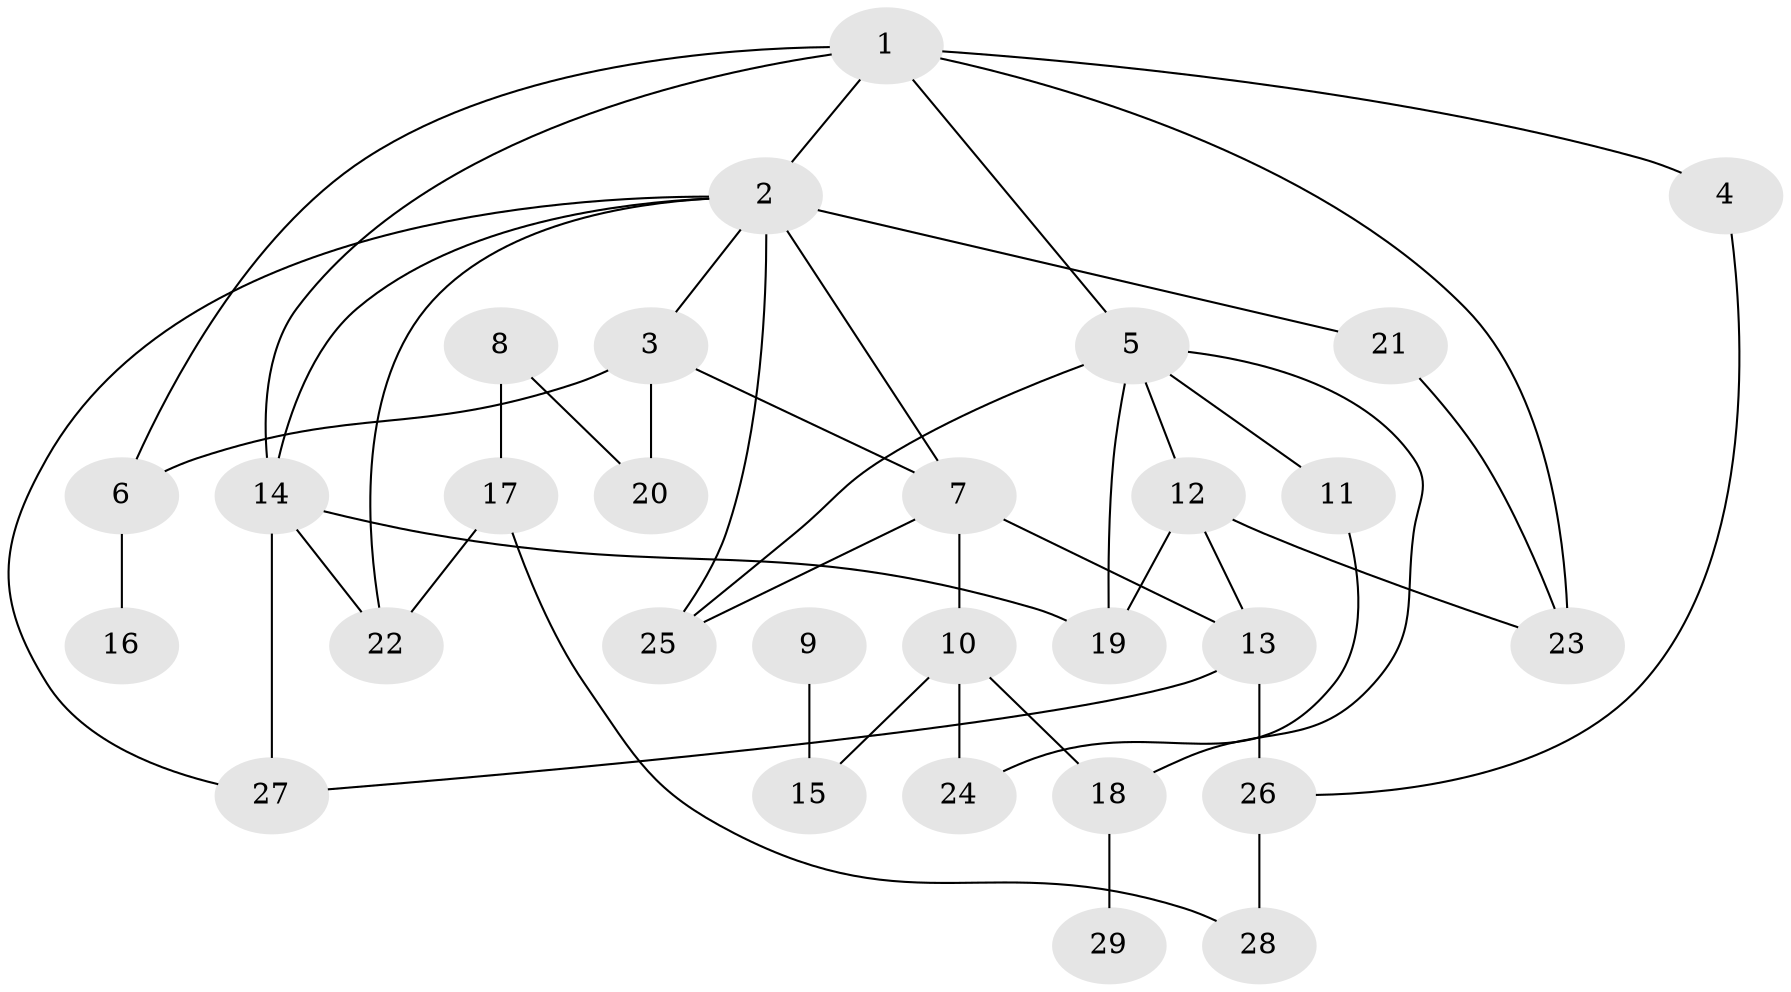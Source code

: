// original degree distribution, {1: 0.19298245614035087, 7: 0.017543859649122806, 5: 0.05263157894736842, 6: 0.017543859649122806, 3: 0.3333333333333333, 4: 0.14035087719298245, 2: 0.24561403508771928}
// Generated by graph-tools (version 1.1) at 2025/01/03/09/25 03:01:08]
// undirected, 29 vertices, 46 edges
graph export_dot {
graph [start="1"]
  node [color=gray90,style=filled];
  1;
  2;
  3;
  4;
  5;
  6;
  7;
  8;
  9;
  10;
  11;
  12;
  13;
  14;
  15;
  16;
  17;
  18;
  19;
  20;
  21;
  22;
  23;
  24;
  25;
  26;
  27;
  28;
  29;
  1 -- 2 [weight=1.0];
  1 -- 4 [weight=1.0];
  1 -- 5 [weight=1.0];
  1 -- 6 [weight=1.0];
  1 -- 14 [weight=1.0];
  1 -- 23 [weight=1.0];
  2 -- 3 [weight=1.0];
  2 -- 7 [weight=1.0];
  2 -- 14 [weight=1.0];
  2 -- 21 [weight=1.0];
  2 -- 22 [weight=1.0];
  2 -- 25 [weight=2.0];
  2 -- 27 [weight=1.0];
  3 -- 6 [weight=1.0];
  3 -- 7 [weight=1.0];
  3 -- 20 [weight=1.0];
  4 -- 26 [weight=1.0];
  5 -- 11 [weight=1.0];
  5 -- 12 [weight=1.0];
  5 -- 18 [weight=1.0];
  5 -- 19 [weight=1.0];
  5 -- 25 [weight=1.0];
  6 -- 16 [weight=1.0];
  7 -- 10 [weight=1.0];
  7 -- 13 [weight=1.0];
  7 -- 25 [weight=1.0];
  8 -- 17 [weight=1.0];
  8 -- 20 [weight=1.0];
  9 -- 15 [weight=1.0];
  10 -- 15 [weight=1.0];
  10 -- 18 [weight=1.0];
  10 -- 24 [weight=1.0];
  11 -- 24 [weight=1.0];
  12 -- 13 [weight=1.0];
  12 -- 19 [weight=1.0];
  12 -- 23 [weight=1.0];
  13 -- 26 [weight=1.0];
  13 -- 27 [weight=1.0];
  14 -- 19 [weight=1.0];
  14 -- 22 [weight=1.0];
  14 -- 27 [weight=2.0];
  17 -- 22 [weight=1.0];
  17 -- 28 [weight=1.0];
  18 -- 29 [weight=1.0];
  21 -- 23 [weight=1.0];
  26 -- 28 [weight=1.0];
}
